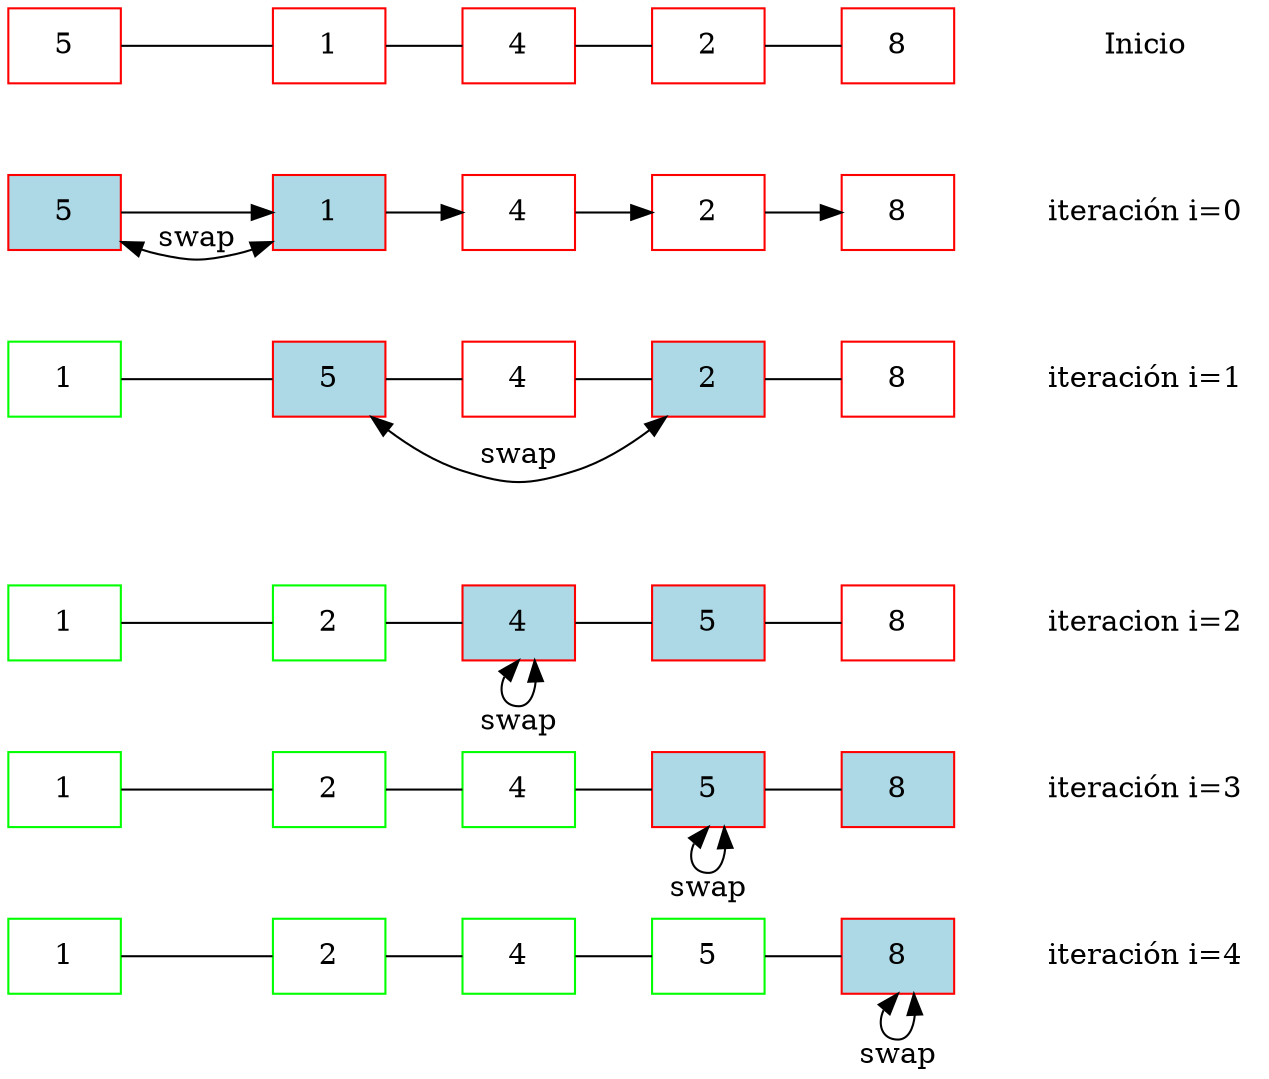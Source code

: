 digraph structs {
    rankdir=LR;
    nodesep=.3;
    node [shape=rectangle]

    node01 [label=5 color=red];
    node02 [label=1 color=red];
    node03 [label=4 color=red];
    node04 [label=2 color=red];
    node05 [label=8 color=red];
    node06 [shape=plaintext label="Inicio"];
    node01 -> node02 -> node03 -> node04 -> node05 [weight=10 arrowhead=none]
    node05 -> node06  [weight=10 style=invis]

    node11 [label=5 color=red fillcolor=lightblue style=filled];
    node12 [label=1 fillcolor=lightblue style=filled color=red];
    node13 [label=4 color=red];
    node14 [label=2 color=red];
    node15 [label=8 color=red];
    node16 [shape=plaintext label="iteración i=0"];
    node11 -> node12 -> node13 -> node14 -> node15 [weight=10 arrowtail=none]
    node11 -> node12 [label=swap constraint=false dir=both]
    node15 -> node16  [weight=10 style=invis]

    node21 [label=1 color=green];
    node22 [label=5 color=red fillcolor=lightblue style=filled];
    node23 [label=4 color=red];
    node24 [label=2 color=red fillcolor=lightblue style=filled];
    node25 [label=8 color=red];
    node26 [shape=plaintext label="iteración i=1"];
    node21 -> node22 -> node23 -> node24 -> node25 [weight=10 arrowhead=none]
    node22 -> node24 [label=swap constraint=false dir=both]
    node25 -> node26  [weight=10 style=invis]

    node31 [label=1 color=green];
    node32 [label=2 color=green];
    node33 [label=4 color=red fillcolor=lightblue style=filled];
    node34 [label=5 fillcolor=lightblue style=filled color=red];
    node35 [label=8 color=red];
    node36 [shape=plaintext label="iteracion i=2"];
    node31 -> node32 -> node33 -> node34 -> node35 [weight=10 arrowhead=none]
    node33:s -> node33 [label=swap constraint=false dir=both]
    node35 -> node36  [weight=10 style=invis]

    node41 [label=1 color=green];
    node42 [label=2 color=green];
    node43 [label=4 color=green];
    node44 [label=5 color=red fillcolor=lightblue style=filled];
    node45 [label=8 fillcolor=lightblue style=filled color=red];
    node46 [shape=plaintext label="iteración i=3"];
    node41 -> node42 -> node43 -> node44 -> node45 [weight=10 arrowhead=none]
    node44:s -> node44 [label=swap constraint=false dir=both]
    node45 -> node46  [weight=10 style=invis]

    node51 [label=1 color=green];
    node52 [label=2 color=green];
    node53 [label=4 color=green];
    node54 [label=5 color=green];
    node55 [label=8 color=red fillcolor=lightblue style=filled];
    node56 [shape=plaintext label="iteración i=4"];
    node51 -> node52 -> node53 -> node54 -> node55 [weight=10 arrowhead=none]
    node55:s -> node55 [label=swap constraint=false dir=both]
    node55 -> node56  [weight=10 style=invis]

    node01 -> node11 -> node21 -> node31 -> node41 -> node51 [constraint=false style=invis]
}
